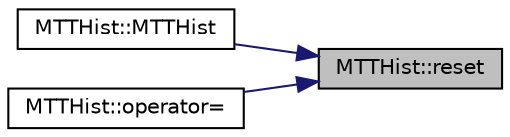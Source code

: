 digraph "MTTHist::reset"
{
 // LATEX_PDF_SIZE
  edge [fontname="Helvetica",fontsize="10",labelfontname="Helvetica",labelfontsize="10"];
  node [fontname="Helvetica",fontsize="10",shape=record];
  rankdir="RL";
  Node1 [label="MTTHist::reset",height=0.2,width=0.4,color="black", fillcolor="grey75", style="filled", fontcolor="black",tooltip=" "];
  Node1 -> Node2 [dir="back",color="midnightblue",fontsize="10",style="solid",fontname="Helvetica"];
  Node2 [label="MTTHist::MTTHist",height=0.2,width=0.4,color="black", fillcolor="white", style="filled",URL="$class_m_t_t_hist.html#a649cb4ac9c9239c1bf76f3f8b508bea5",tooltip="Construct a new MTTHist object and send the arguments directly to the underlying THist."];
  Node1 -> Node3 [dir="back",color="midnightblue",fontsize="10",style="solid",fontname="Helvetica"];
  Node3 [label="MTTHist::operator=",height=0.2,width=0.4,color="black", fillcolor="white", style="filled",URL="$class_m_t_t_hist.html#a3febb1d92bcf18cc737db45377a53ba9",tooltip=" "];
}
